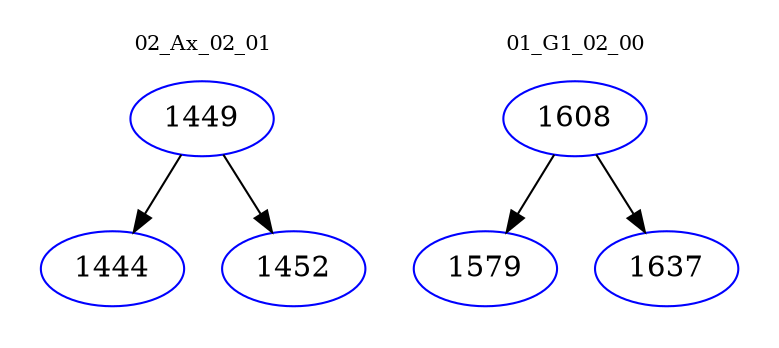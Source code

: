 digraph{
subgraph cluster_0 {
color = white
label = "02_Ax_02_01";
fontsize=10;
T0_1449 [label="1449", color="blue"]
T0_1449 -> T0_1444 [color="black"]
T0_1444 [label="1444", color="blue"]
T0_1449 -> T0_1452 [color="black"]
T0_1452 [label="1452", color="blue"]
}
subgraph cluster_1 {
color = white
label = "01_G1_02_00";
fontsize=10;
T1_1608 [label="1608", color="blue"]
T1_1608 -> T1_1579 [color="black"]
T1_1579 [label="1579", color="blue"]
T1_1608 -> T1_1637 [color="black"]
T1_1637 [label="1637", color="blue"]
}
}
